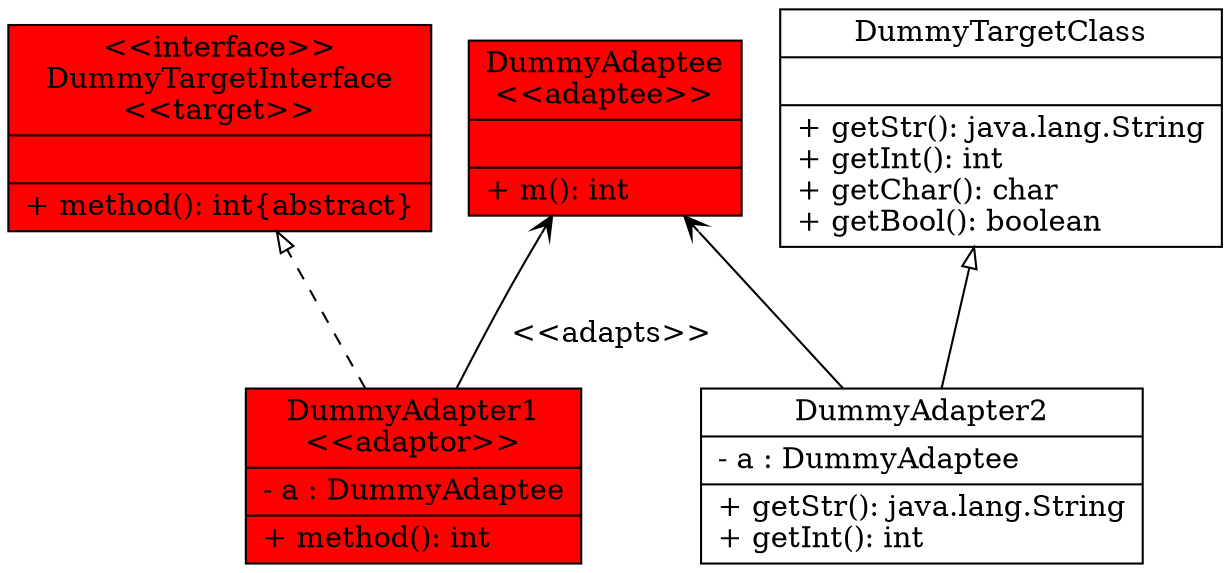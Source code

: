 digraph ILoveThisProject{
rankdir=BT;
DummyAdaptee [
 shape="record",
 color="null",
 style="filled",
 fillcolor="red"
 label="{DummyAdaptee\n\<\<adaptee\>\>\n | |+ m(): int\l
}" 
];
DummyAdapter1 [
 shape="record",
 color="null",
 style="filled",
 fillcolor="red"
 label="{DummyAdapter1\n\<\<adaptor\>\>\n | - a : DummyAdaptee\l|+ method(): int\l
}" 
];
DummyAdapter2 [
 shape="record",
 color="null",
 style="filled",
 fillcolor="white"
 label="{DummyAdapter2 | - a : DummyAdaptee\l|+ getStr(): java.lang.String\l
+ getInt(): int\l
}" 
];
DummyTargetClass [
 shape="record",
 color="null",
 style="filled",
 fillcolor="white"
 label="{DummyTargetClass | |+ getStr(): java.lang.String\l
+ getInt(): int\l
+ getChar(): char\l
+ getBool(): boolean\l
}" 
];
DummyTargetInterface [
 shape="record",
 color="null",
 style="filled",
 fillcolor="red"
 label="{\<\<interface\>\>\n
DummyTargetInterface\n\<\<target\>\>\n | |+ method(): int\{abstract\}\l
}" 
];
DummyAdapter1 -> DummyAdaptee [arrowhead="vee", style="solid", label = "\n\<\<adapts\>\>", taillabel = "", color = ""];

DummyAdapter1 -> DummyTargetInterface [arrowhead="onormal", style="dashed", taillabel = "", color = ""];

DummyAdapter2 -> DummyAdaptee [arrowhead="vee", style="solid", taillabel = "", color = ""];

DummyAdapter2 -> DummyTargetClass [arrowhead="onormal", style="solid", taillabel = "", color = ""];

}
